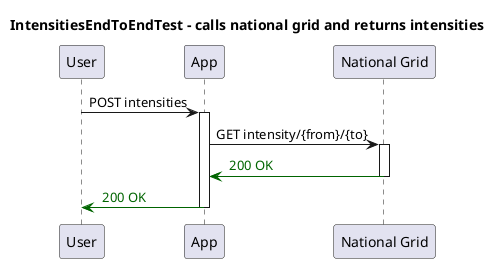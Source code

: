 @startuml
title IntensitiesEndToEndTest - calls national grid and returns intensities
participant "User"
participant "App"
participant "National Grid"
"User" -> "App": POST intensities
activate "App"
"App" -> "National Grid": GET intensity/{from}/{to}
activate "National Grid"

"National Grid" -[#DarkGreen]> "App": <color:DarkGreen> 200 OK
deactivate "National Grid"
"App" -[#DarkGreen]> "User": <color:DarkGreen> 200 OK
deactivate "App"
@enduml